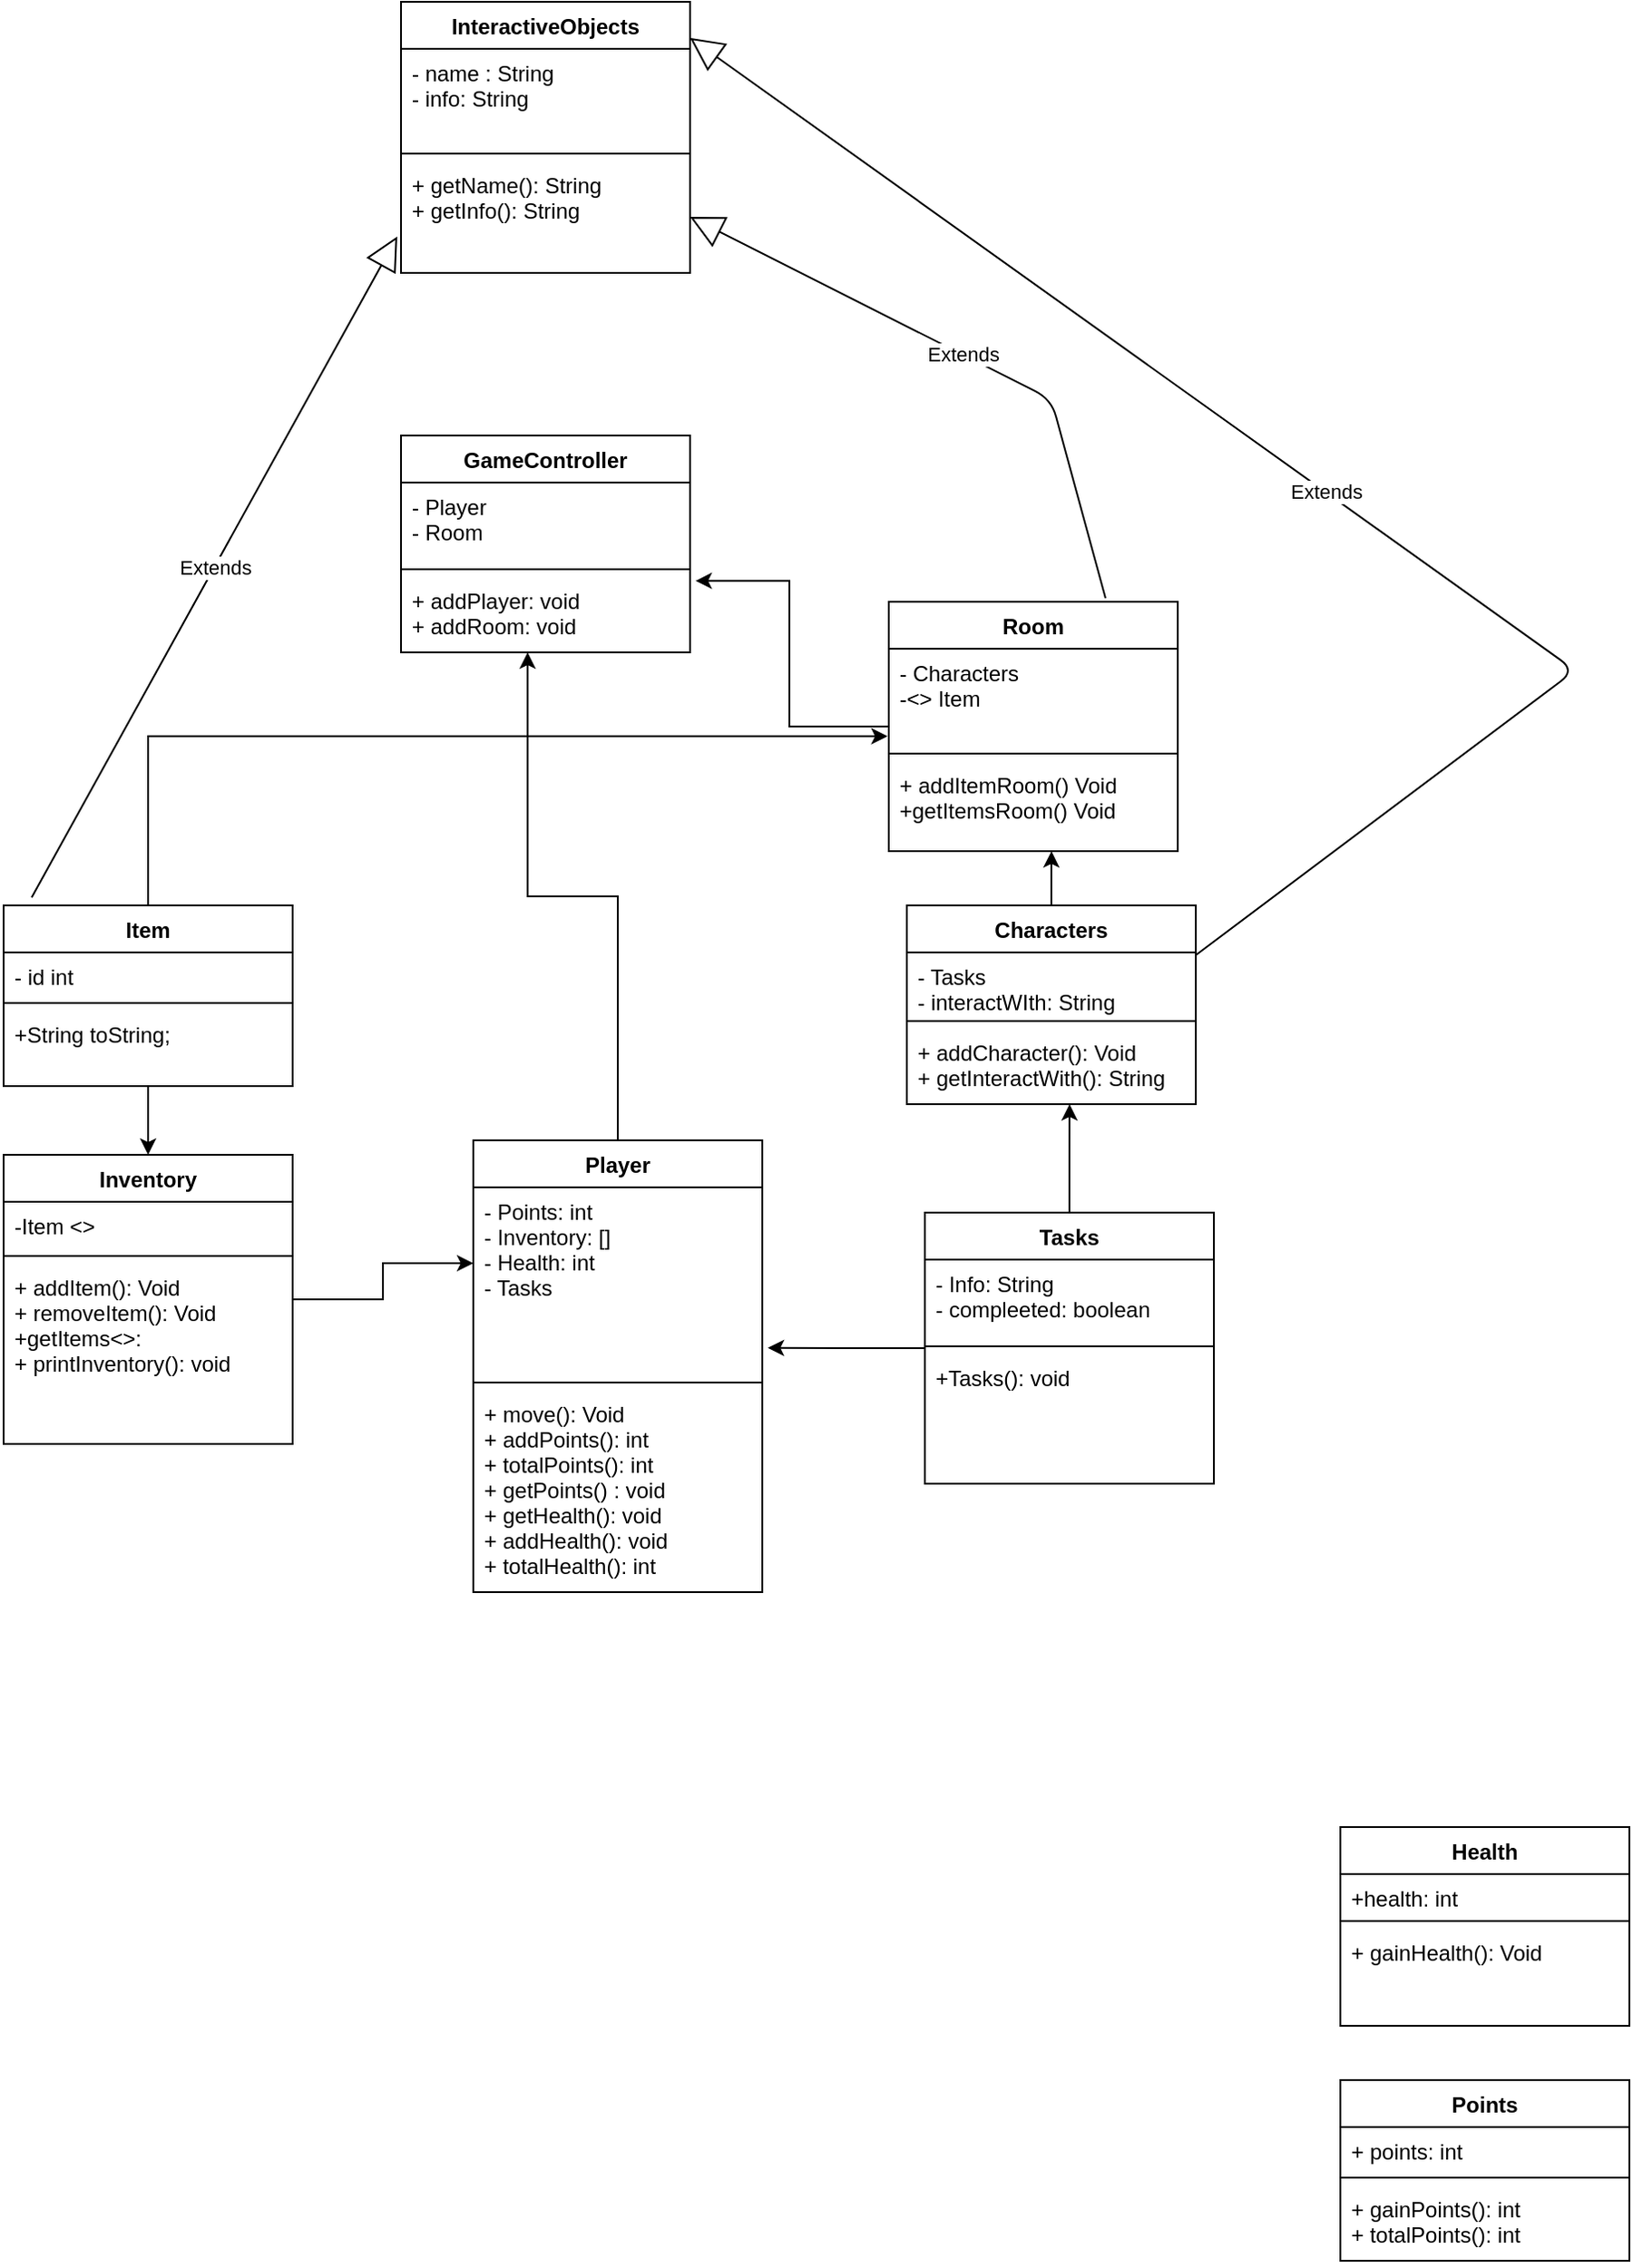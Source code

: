 <mxfile version="13.8.8" type="github">
  <diagram id="OaIZEHk09cOnDfYloAlH" name="Page-1">
    <mxGraphModel dx="2557" dy="2136" grid="1" gridSize="10" guides="1" tooltips="1" connect="1" arrows="1" fold="1" page="1" pageScale="1" pageWidth="827" pageHeight="1169" math="0" shadow="0">
      <root>
        <mxCell id="0" />
        <mxCell id="1" parent="0" />
        <mxCell id="fyJtYtqgs7xTM8hpXgKs-1" value="InteractiveObjects" style="swimlane;fontStyle=1;align=center;verticalAlign=top;childLayout=stackLayout;horizontal=1;startSize=26;horizontalStack=0;resizeParent=1;resizeParentMax=0;resizeLast=0;collapsible=1;marginBottom=0;" parent="1" vertex="1">
          <mxGeometry x="100" y="-270" width="160" height="150" as="geometry" />
        </mxCell>
        <mxCell id="fyJtYtqgs7xTM8hpXgKs-2" value="- name : String&#xa;- info: String&#xa;" style="text;strokeColor=none;fillColor=none;align=left;verticalAlign=top;spacingLeft=4;spacingRight=4;overflow=hidden;rotatable=0;points=[[0,0.5],[1,0.5]];portConstraint=eastwest;" parent="fyJtYtqgs7xTM8hpXgKs-1" vertex="1">
          <mxGeometry y="26" width="160" height="54" as="geometry" />
        </mxCell>
        <mxCell id="fyJtYtqgs7xTM8hpXgKs-3" value="" style="line;strokeWidth=1;fillColor=none;align=left;verticalAlign=middle;spacingTop=-1;spacingLeft=3;spacingRight=3;rotatable=0;labelPosition=right;points=[];portConstraint=eastwest;" parent="fyJtYtqgs7xTM8hpXgKs-1" vertex="1">
          <mxGeometry y="80" width="160" height="8" as="geometry" />
        </mxCell>
        <mxCell id="fyJtYtqgs7xTM8hpXgKs-4" value="+ getName(): String&#xa;+ getInfo(): String&#xa;" style="text;strokeColor=none;fillColor=none;align=left;verticalAlign=top;spacingLeft=4;spacingRight=4;overflow=hidden;rotatable=0;points=[[0,0.5],[1,0.5]];portConstraint=eastwest;" parent="fyJtYtqgs7xTM8hpXgKs-1" vertex="1">
          <mxGeometry y="88" width="160" height="62" as="geometry" />
        </mxCell>
        <mxCell id="Br5TqSRko3BlNioLOSHJ-10" value="Health" style="swimlane;fontStyle=1;align=center;verticalAlign=top;childLayout=stackLayout;horizontal=1;startSize=26;horizontalStack=0;resizeParent=1;resizeParentMax=0;resizeLast=0;collapsible=1;marginBottom=0;" parent="1" vertex="1">
          <mxGeometry x="620" y="740" width="160" height="110" as="geometry" />
        </mxCell>
        <mxCell id="Br5TqSRko3BlNioLOSHJ-11" value="+health: int" style="text;strokeColor=none;fillColor=none;align=left;verticalAlign=top;spacingLeft=4;spacingRight=4;overflow=hidden;rotatable=0;points=[[0,0.5],[1,0.5]];portConstraint=eastwest;" parent="Br5TqSRko3BlNioLOSHJ-10" vertex="1">
          <mxGeometry y="26" width="160" height="22" as="geometry" />
        </mxCell>
        <mxCell id="Br5TqSRko3BlNioLOSHJ-12" value="" style="line;strokeWidth=1;fillColor=none;align=left;verticalAlign=middle;spacingTop=-1;spacingLeft=3;spacingRight=3;rotatable=0;labelPosition=right;points=[];portConstraint=eastwest;" parent="Br5TqSRko3BlNioLOSHJ-10" vertex="1">
          <mxGeometry y="48" width="160" height="8" as="geometry" />
        </mxCell>
        <mxCell id="Br5TqSRko3BlNioLOSHJ-13" value="+ gainHealth(): Void&#xa;" style="text;strokeColor=none;fillColor=none;align=left;verticalAlign=top;spacingLeft=4;spacingRight=4;overflow=hidden;rotatable=0;points=[[0,0.5],[1,0.5]];portConstraint=eastwest;" parent="Br5TqSRko3BlNioLOSHJ-10" vertex="1">
          <mxGeometry y="56" width="160" height="54" as="geometry" />
        </mxCell>
        <mxCell id="fyJtYtqgs7xTM8hpXgKs-21" value="Points" style="swimlane;fontStyle=1;align=center;verticalAlign=top;childLayout=stackLayout;horizontal=1;startSize=26;horizontalStack=0;resizeParent=1;resizeParentMax=0;resizeLast=0;collapsible=1;marginBottom=0;" parent="1" vertex="1">
          <mxGeometry x="620" y="880" width="160" height="100" as="geometry" />
        </mxCell>
        <mxCell id="fyJtYtqgs7xTM8hpXgKs-22" value="+ points: int" style="text;strokeColor=none;fillColor=none;align=left;verticalAlign=top;spacingLeft=4;spacingRight=4;overflow=hidden;rotatable=0;points=[[0,0.5],[1,0.5]];portConstraint=eastwest;" parent="fyJtYtqgs7xTM8hpXgKs-21" vertex="1">
          <mxGeometry y="26" width="160" height="24" as="geometry" />
        </mxCell>
        <mxCell id="fyJtYtqgs7xTM8hpXgKs-23" value="" style="line;strokeWidth=1;fillColor=none;align=left;verticalAlign=middle;spacingTop=-1;spacingLeft=3;spacingRight=3;rotatable=0;labelPosition=right;points=[];portConstraint=eastwest;" parent="fyJtYtqgs7xTM8hpXgKs-21" vertex="1">
          <mxGeometry y="50" width="160" height="8" as="geometry" />
        </mxCell>
        <mxCell id="fyJtYtqgs7xTM8hpXgKs-24" value="+ gainPoints(): int&#xa;+ totalPoints(): int" style="text;strokeColor=none;fillColor=none;align=left;verticalAlign=top;spacingLeft=4;spacingRight=4;overflow=hidden;rotatable=0;points=[[0,0.5],[1,0.5]];portConstraint=eastwest;" parent="fyJtYtqgs7xTM8hpXgKs-21" vertex="1">
          <mxGeometry y="58" width="160" height="42" as="geometry" />
        </mxCell>
        <mxCell id="Wz_xO3bhvmFDx0TktLbk-16" style="edgeStyle=orthogonalEdgeStyle;rounded=0;orthogonalLoop=1;jettySize=auto;html=1;entryX=0.438;entryY=1;entryDx=0;entryDy=0;entryPerimeter=0;" parent="1" source="Br5TqSRko3BlNioLOSHJ-26" target="Wz_xO3bhvmFDx0TktLbk-15" edge="1">
          <mxGeometry relative="1" as="geometry">
            <mxPoint x="220" y="120" as="targetPoint" />
          </mxGeometry>
        </mxCell>
        <mxCell id="Br5TqSRko3BlNioLOSHJ-26" value="Player" style="swimlane;fontStyle=1;align=center;verticalAlign=top;childLayout=stackLayout;horizontal=1;startSize=26;horizontalStack=0;resizeParent=1;resizeParentMax=0;resizeLast=0;collapsible=1;marginBottom=0;" parent="1" vertex="1">
          <mxGeometry x="140" y="360" width="160" height="250" as="geometry" />
        </mxCell>
        <mxCell id="Br5TqSRko3BlNioLOSHJ-27" value="- Points: int&#xa;- Inventory: [] &#xa;- Health: int&#xa;- Tasks" style="text;strokeColor=none;fillColor=none;align=left;verticalAlign=top;spacingLeft=4;spacingRight=4;overflow=hidden;rotatable=0;points=[[0,0.5],[1,0.5]];portConstraint=eastwest;" parent="Br5TqSRko3BlNioLOSHJ-26" vertex="1">
          <mxGeometry y="26" width="160" height="104" as="geometry" />
        </mxCell>
        <mxCell id="Br5TqSRko3BlNioLOSHJ-28" value="" style="line;strokeWidth=1;fillColor=none;align=left;verticalAlign=middle;spacingTop=-1;spacingLeft=3;spacingRight=3;rotatable=0;labelPosition=right;points=[];portConstraint=eastwest;" parent="Br5TqSRko3BlNioLOSHJ-26" vertex="1">
          <mxGeometry y="130" width="160" height="8" as="geometry" />
        </mxCell>
        <mxCell id="Br5TqSRko3BlNioLOSHJ-29" value="+ move(): Void&#xa;+ addPoints(): int&#xa;+ totalPoints(): int&#xa;+ getPoints() : void&#xa;+ getHealth(): void&#xa;+ addHealth(): void&#xa;+ totalHealth(): int" style="text;strokeColor=none;fillColor=none;align=left;verticalAlign=top;spacingLeft=4;spacingRight=4;overflow=hidden;rotatable=0;points=[[0,0.5],[1,0.5]];portConstraint=eastwest;" parent="Br5TqSRko3BlNioLOSHJ-26" vertex="1">
          <mxGeometry y="138" width="160" height="112" as="geometry" />
        </mxCell>
        <mxCell id="XbGQKsOe6jxwTN5SNM0O-1" style="edgeStyle=orthogonalEdgeStyle;rounded=0;orthogonalLoop=1;jettySize=auto;html=1;entryX=0.5;entryY=0;entryDx=0;entryDy=0;" parent="1" source="fyJtYtqgs7xTM8hpXgKs-5" target="fyJtYtqgs7xTM8hpXgKs-17" edge="1">
          <mxGeometry relative="1" as="geometry" />
        </mxCell>
        <mxCell id="XbGQKsOe6jxwTN5SNM0O-8" style="edgeStyle=orthogonalEdgeStyle;rounded=0;orthogonalLoop=1;jettySize=auto;html=1;entryX=-0.004;entryY=0.896;entryDx=0;entryDy=0;entryPerimeter=0;" parent="1" source="fyJtYtqgs7xTM8hpXgKs-5" target="fyJtYtqgs7xTM8hpXgKs-26" edge="1">
          <mxGeometry relative="1" as="geometry" />
        </mxCell>
        <mxCell id="fyJtYtqgs7xTM8hpXgKs-5" value="Item" style="swimlane;fontStyle=1;align=center;verticalAlign=top;childLayout=stackLayout;horizontal=1;startSize=26;horizontalStack=0;resizeParent=1;resizeParentMax=0;resizeLast=0;collapsible=1;marginBottom=0;" parent="1" vertex="1">
          <mxGeometry x="-120" y="230" width="160" height="100" as="geometry" />
        </mxCell>
        <mxCell id="fyJtYtqgs7xTM8hpXgKs-6" value="- id int" style="text;strokeColor=none;fillColor=none;align=left;verticalAlign=top;spacingLeft=4;spacingRight=4;overflow=hidden;rotatable=0;points=[[0,0.5],[1,0.5]];portConstraint=eastwest;" parent="fyJtYtqgs7xTM8hpXgKs-5" vertex="1">
          <mxGeometry y="26" width="160" height="24" as="geometry" />
        </mxCell>
        <mxCell id="fyJtYtqgs7xTM8hpXgKs-7" value="" style="line;strokeWidth=1;fillColor=none;align=left;verticalAlign=middle;spacingTop=-1;spacingLeft=3;spacingRight=3;rotatable=0;labelPosition=right;points=[];portConstraint=eastwest;" parent="fyJtYtqgs7xTM8hpXgKs-5" vertex="1">
          <mxGeometry y="50" width="160" height="8" as="geometry" />
        </mxCell>
        <mxCell id="fyJtYtqgs7xTM8hpXgKs-8" value="+String toString; " style="text;strokeColor=none;fillColor=none;align=left;verticalAlign=top;spacingLeft=4;spacingRight=4;overflow=hidden;rotatable=0;points=[[0,0.5],[1,0.5]];portConstraint=eastwest;" parent="fyJtYtqgs7xTM8hpXgKs-5" vertex="1">
          <mxGeometry y="58" width="160" height="42" as="geometry" />
        </mxCell>
        <mxCell id="XbGQKsOe6jxwTN5SNM0O-13" style="edgeStyle=orthogonalEdgeStyle;rounded=0;orthogonalLoop=1;jettySize=auto;html=1;entryX=0.563;entryY=1;entryDx=0;entryDy=0;entryPerimeter=0;" parent="1" source="Br5TqSRko3BlNioLOSHJ-41" target="fyJtYtqgs7xTM8hpXgKs-12" edge="1">
          <mxGeometry relative="1" as="geometry" />
        </mxCell>
        <mxCell id="XbGQKsOe6jxwTN5SNM0O-15" style="edgeStyle=orthogonalEdgeStyle;rounded=0;orthogonalLoop=1;jettySize=auto;html=1;entryX=1.019;entryY=0.854;entryDx=0;entryDy=0;entryPerimeter=0;" parent="1" source="Br5TqSRko3BlNioLOSHJ-41" target="Br5TqSRko3BlNioLOSHJ-27" edge="1">
          <mxGeometry relative="1" as="geometry" />
        </mxCell>
        <mxCell id="Br5TqSRko3BlNioLOSHJ-41" value="Tasks" style="swimlane;fontStyle=1;align=center;verticalAlign=top;childLayout=stackLayout;horizontal=1;startSize=26;horizontalStack=0;resizeParent=1;resizeParentMax=0;resizeLast=0;collapsible=1;marginBottom=0;" parent="1" vertex="1">
          <mxGeometry x="390" y="400" width="160" height="150" as="geometry" />
        </mxCell>
        <mxCell id="Br5TqSRko3BlNioLOSHJ-42" value="- Info: String&#xa;- compleeted: boolean" style="text;strokeColor=none;fillColor=none;align=left;verticalAlign=top;spacingLeft=4;spacingRight=4;overflow=hidden;rotatable=0;points=[[0,0.5],[1,0.5]];portConstraint=eastwest;" parent="Br5TqSRko3BlNioLOSHJ-41" vertex="1">
          <mxGeometry y="26" width="160" height="44" as="geometry" />
        </mxCell>
        <mxCell id="Br5TqSRko3BlNioLOSHJ-43" value="" style="line;strokeWidth=1;fillColor=none;align=left;verticalAlign=middle;spacingTop=-1;spacingLeft=3;spacingRight=3;rotatable=0;labelPosition=right;points=[];portConstraint=eastwest;" parent="Br5TqSRko3BlNioLOSHJ-41" vertex="1">
          <mxGeometry y="70" width="160" height="8" as="geometry" />
        </mxCell>
        <mxCell id="Br5TqSRko3BlNioLOSHJ-44" value="+Tasks(): void" style="text;strokeColor=none;fillColor=none;align=left;verticalAlign=top;spacingLeft=4;spacingRight=4;overflow=hidden;rotatable=0;points=[[0,0.5],[1,0.5]];portConstraint=eastwest;" parent="Br5TqSRko3BlNioLOSHJ-41" vertex="1">
          <mxGeometry y="78" width="160" height="72" as="geometry" />
        </mxCell>
        <mxCell id="Wz_xO3bhvmFDx0TktLbk-18" style="edgeStyle=orthogonalEdgeStyle;rounded=0;orthogonalLoop=1;jettySize=auto;html=1;entryX=1.019;entryY=0.058;entryDx=0;entryDy=0;entryPerimeter=0;" parent="1" source="fyJtYtqgs7xTM8hpXgKs-25" target="Wz_xO3bhvmFDx0TktLbk-15" edge="1">
          <mxGeometry relative="1" as="geometry" />
        </mxCell>
        <mxCell id="fyJtYtqgs7xTM8hpXgKs-25" value="Room" style="swimlane;fontStyle=1;align=center;verticalAlign=top;childLayout=stackLayout;horizontal=1;startSize=26;horizontalStack=0;resizeParent=1;resizeParentMax=0;resizeLast=0;collapsible=1;marginBottom=0;" parent="1" vertex="1">
          <mxGeometry x="370" y="62" width="160" height="138" as="geometry" />
        </mxCell>
        <mxCell id="fyJtYtqgs7xTM8hpXgKs-26" value="- Characters&#xa;-&lt;&gt; Item &#xa;" style="text;strokeColor=none;fillColor=none;align=left;verticalAlign=top;spacingLeft=4;spacingRight=4;overflow=hidden;rotatable=0;points=[[0,0.5],[1,0.5]];portConstraint=eastwest;" parent="fyJtYtqgs7xTM8hpXgKs-25" vertex="1">
          <mxGeometry y="26" width="160" height="54" as="geometry" />
        </mxCell>
        <mxCell id="fyJtYtqgs7xTM8hpXgKs-27" value="" style="line;strokeWidth=1;fillColor=none;align=left;verticalAlign=middle;spacingTop=-1;spacingLeft=3;spacingRight=3;rotatable=0;labelPosition=right;points=[];portConstraint=eastwest;" parent="fyJtYtqgs7xTM8hpXgKs-25" vertex="1">
          <mxGeometry y="80" width="160" height="8" as="geometry" />
        </mxCell>
        <mxCell id="fyJtYtqgs7xTM8hpXgKs-28" value="+ addItemRoom() Void&#xa;+getItemsRoom() Void" style="text;strokeColor=none;fillColor=none;align=left;verticalAlign=top;spacingLeft=4;spacingRight=4;overflow=hidden;rotatable=0;points=[[0,0.5],[1,0.5]];portConstraint=eastwest;" parent="fyJtYtqgs7xTM8hpXgKs-25" vertex="1">
          <mxGeometry y="88" width="160" height="50" as="geometry" />
        </mxCell>
        <mxCell id="XbGQKsOe6jxwTN5SNM0O-10" style="edgeStyle=orthogonalEdgeStyle;rounded=0;orthogonalLoop=1;jettySize=auto;html=1;entryX=0.563;entryY=1;entryDx=0;entryDy=0;entryPerimeter=0;" parent="1" source="fyJtYtqgs7xTM8hpXgKs-9" target="fyJtYtqgs7xTM8hpXgKs-28" edge="1">
          <mxGeometry relative="1" as="geometry" />
        </mxCell>
        <mxCell id="fyJtYtqgs7xTM8hpXgKs-9" value="Characters" style="swimlane;fontStyle=1;align=center;verticalAlign=top;childLayout=stackLayout;horizontal=1;startSize=26;horizontalStack=0;resizeParent=1;resizeParentMax=0;resizeLast=0;collapsible=1;marginBottom=0;" parent="1" vertex="1">
          <mxGeometry x="380" y="230" width="160" height="110" as="geometry" />
        </mxCell>
        <mxCell id="fyJtYtqgs7xTM8hpXgKs-10" value="- Tasks&#xa;- interactWIth: String" style="text;strokeColor=none;fillColor=none;align=left;verticalAlign=top;spacingLeft=4;spacingRight=4;overflow=hidden;rotatable=0;points=[[0,0.5],[1,0.5]];portConstraint=eastwest;" parent="fyJtYtqgs7xTM8hpXgKs-9" vertex="1">
          <mxGeometry y="26" width="160" height="34" as="geometry" />
        </mxCell>
        <mxCell id="fyJtYtqgs7xTM8hpXgKs-11" value="" style="line;strokeWidth=1;fillColor=none;align=left;verticalAlign=middle;spacingTop=-1;spacingLeft=3;spacingRight=3;rotatable=0;labelPosition=right;points=[];portConstraint=eastwest;" parent="fyJtYtqgs7xTM8hpXgKs-9" vertex="1">
          <mxGeometry y="60" width="160" height="8" as="geometry" />
        </mxCell>
        <mxCell id="fyJtYtqgs7xTM8hpXgKs-12" value="+ addCharacter(): Void&#xa;+ getInteractWith(): String" style="text;strokeColor=none;fillColor=none;align=left;verticalAlign=top;spacingLeft=4;spacingRight=4;overflow=hidden;rotatable=0;points=[[0,0.5],[1,0.5]];portConstraint=eastwest;" parent="fyJtYtqgs7xTM8hpXgKs-9" vertex="1">
          <mxGeometry y="68" width="160" height="42" as="geometry" />
        </mxCell>
        <mxCell id="XbGQKsOe6jxwTN5SNM0O-3" style="edgeStyle=orthogonalEdgeStyle;rounded=0;orthogonalLoop=1;jettySize=auto;html=1;entryX=0;entryY=0.404;entryDx=0;entryDy=0;entryPerimeter=0;" parent="1" source="fyJtYtqgs7xTM8hpXgKs-17" target="Br5TqSRko3BlNioLOSHJ-27" edge="1">
          <mxGeometry relative="1" as="geometry" />
        </mxCell>
        <mxCell id="fyJtYtqgs7xTM8hpXgKs-17" value="Inventory" style="swimlane;fontStyle=1;align=center;verticalAlign=top;childLayout=stackLayout;horizontal=1;startSize=26;horizontalStack=0;resizeParent=1;resizeParentMax=0;resizeLast=0;collapsible=1;marginBottom=0;" parent="1" vertex="1">
          <mxGeometry x="-120" y="368" width="160" height="160" as="geometry" />
        </mxCell>
        <mxCell id="fyJtYtqgs7xTM8hpXgKs-18" value="-Item &lt;&gt;" style="text;strokeColor=none;fillColor=none;align=left;verticalAlign=top;spacingLeft=4;spacingRight=4;overflow=hidden;rotatable=0;points=[[0,0.5],[1,0.5]];portConstraint=eastwest;" parent="fyJtYtqgs7xTM8hpXgKs-17" vertex="1">
          <mxGeometry y="26" width="160" height="26" as="geometry" />
        </mxCell>
        <mxCell id="fyJtYtqgs7xTM8hpXgKs-19" value="" style="line;strokeWidth=1;fillColor=none;align=left;verticalAlign=middle;spacingTop=-1;spacingLeft=3;spacingRight=3;rotatable=0;labelPosition=right;points=[];portConstraint=eastwest;" parent="fyJtYtqgs7xTM8hpXgKs-17" vertex="1">
          <mxGeometry y="52" width="160" height="8" as="geometry" />
        </mxCell>
        <mxCell id="fyJtYtqgs7xTM8hpXgKs-20" value="+ addItem(): Void &#xa;+ removeItem(): Void&#xa;+getItems&lt;&gt;: &#xa;+ printInventory(): void" style="text;strokeColor=none;fillColor=none;align=left;verticalAlign=top;spacingLeft=4;spacingRight=4;overflow=hidden;rotatable=0;points=[[0,0.5],[1,0.5]];portConstraint=eastwest;" parent="fyJtYtqgs7xTM8hpXgKs-17" vertex="1">
          <mxGeometry y="60" width="160" height="100" as="geometry" />
        </mxCell>
        <mxCell id="Wz_xO3bhvmFDx0TktLbk-11" value="Extends" style="endArrow=block;endSize=16;endFill=0;html=1;entryX=1;entryY=0.5;entryDx=0;entryDy=0;" parent="1" target="fyJtYtqgs7xTM8hpXgKs-4" edge="1">
          <mxGeometry width="160" relative="1" as="geometry">
            <mxPoint x="490" y="60" as="sourcePoint" />
            <mxPoint x="540" y="-60" as="targetPoint" />
            <Array as="points">
              <mxPoint x="460" y="-50" />
            </Array>
          </mxGeometry>
        </mxCell>
        <mxCell id="Wz_xO3bhvmFDx0TktLbk-12" value="GameController" style="swimlane;fontStyle=1;align=center;verticalAlign=top;childLayout=stackLayout;horizontal=1;startSize=26;horizontalStack=0;resizeParent=1;resizeParentMax=0;resizeLast=0;collapsible=1;marginBottom=0;" parent="1" vertex="1">
          <mxGeometry x="100" y="-30" width="160" height="120" as="geometry" />
        </mxCell>
        <mxCell id="Wz_xO3bhvmFDx0TktLbk-13" value="- Player&#xa;- Room" style="text;strokeColor=none;fillColor=none;align=left;verticalAlign=top;spacingLeft=4;spacingRight=4;overflow=hidden;rotatable=0;points=[[0,0.5],[1,0.5]];portConstraint=eastwest;" parent="Wz_xO3bhvmFDx0TktLbk-12" vertex="1">
          <mxGeometry y="26" width="160" height="44" as="geometry" />
        </mxCell>
        <mxCell id="Wz_xO3bhvmFDx0TktLbk-14" value="" style="line;strokeWidth=1;fillColor=none;align=left;verticalAlign=middle;spacingTop=-1;spacingLeft=3;spacingRight=3;rotatable=0;labelPosition=right;points=[];portConstraint=eastwest;" parent="Wz_xO3bhvmFDx0TktLbk-12" vertex="1">
          <mxGeometry y="70" width="160" height="8" as="geometry" />
        </mxCell>
        <mxCell id="Wz_xO3bhvmFDx0TktLbk-15" value="+ addPlayer: void&#xa;+ addRoom: void" style="text;strokeColor=none;fillColor=none;align=left;verticalAlign=top;spacingLeft=4;spacingRight=4;overflow=hidden;rotatable=0;points=[[0,0.5],[1,0.5]];portConstraint=eastwest;" parent="Wz_xO3bhvmFDx0TktLbk-12" vertex="1">
          <mxGeometry y="78" width="160" height="42" as="geometry" />
        </mxCell>
        <mxCell id="Wz_xO3bhvmFDx0TktLbk-19" value="Extends" style="endArrow=block;endSize=16;endFill=0;html=1;entryX=-0.013;entryY=0.675;entryDx=0;entryDy=0;entryPerimeter=0;exitX=0.097;exitY=-0.044;exitDx=0;exitDy=0;exitPerimeter=0;" parent="1" source="fyJtYtqgs7xTM8hpXgKs-5" target="fyJtYtqgs7xTM8hpXgKs-4" edge="1">
          <mxGeometry width="160" relative="1" as="geometry">
            <mxPoint x="-170" y="-20" as="sourcePoint" />
            <mxPoint x="-10" y="-20" as="targetPoint" />
          </mxGeometry>
        </mxCell>
        <mxCell id="Wz_xO3bhvmFDx0TktLbk-20" value="Extends" style="endArrow=block;endSize=16;endFill=0;html=1;entryX=1;entryY=0.133;entryDx=0;entryDy=0;entryPerimeter=0;exitX=1;exitY=0.25;exitDx=0;exitDy=0;" parent="1" source="fyJtYtqgs7xTM8hpXgKs-9" target="fyJtYtqgs7xTM8hpXgKs-1" edge="1">
          <mxGeometry width="160" relative="1" as="geometry">
            <mxPoint x="550" y="250" as="sourcePoint" />
            <mxPoint x="680" y="-140" as="targetPoint" />
            <Array as="points">
              <mxPoint x="750" y="100" />
            </Array>
          </mxGeometry>
        </mxCell>
      </root>
    </mxGraphModel>
  </diagram>
</mxfile>
